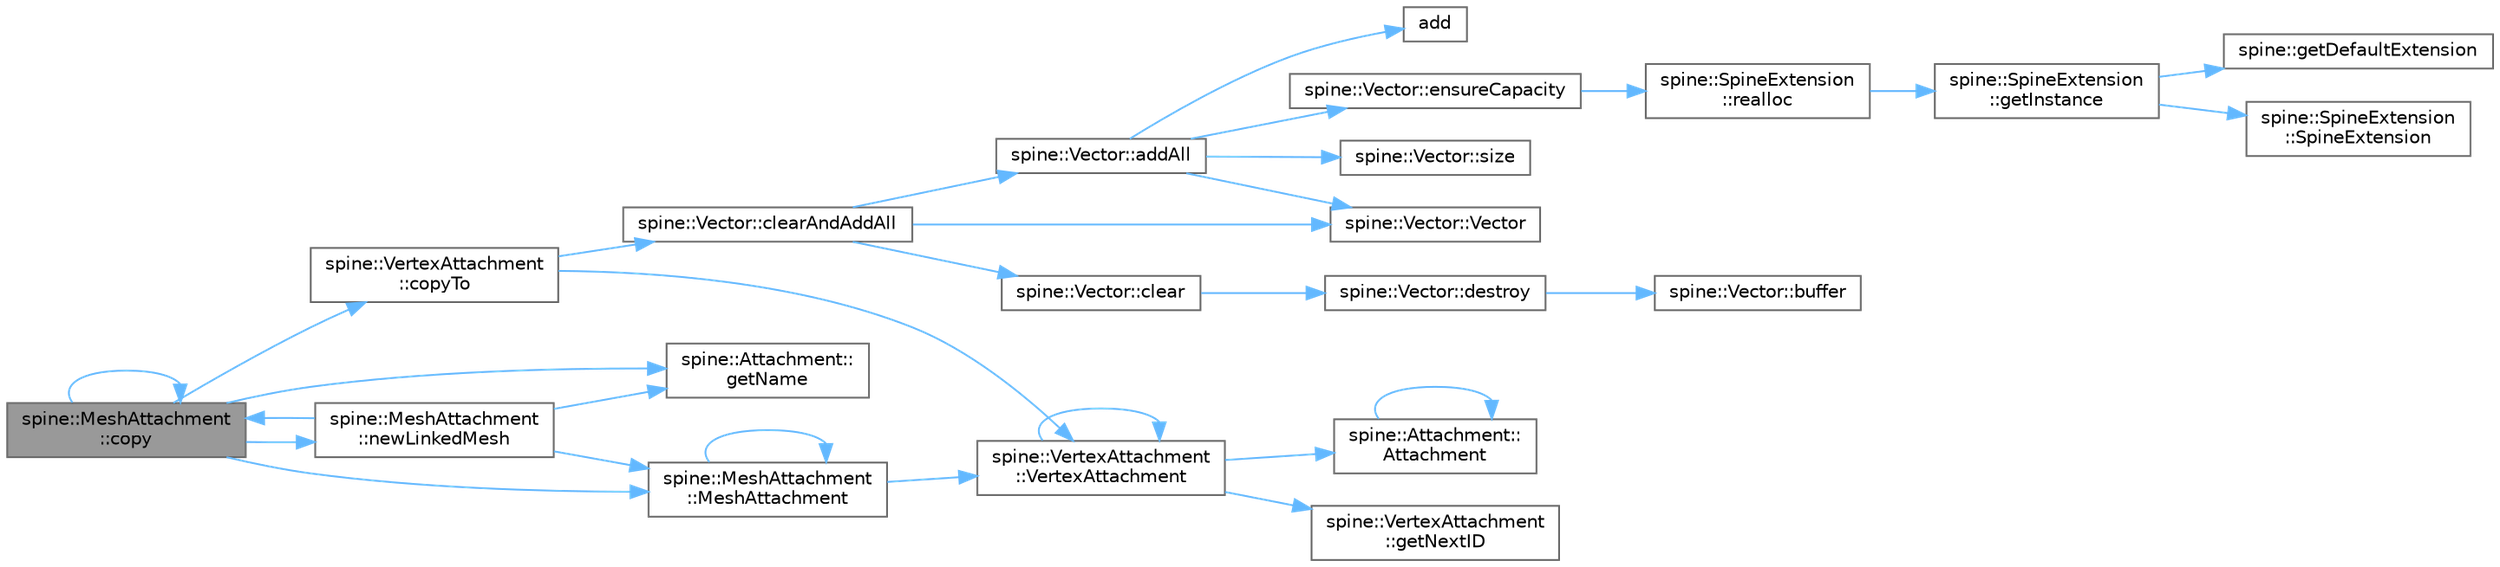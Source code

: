 digraph "spine::MeshAttachment::copy"
{
 // LATEX_PDF_SIZE
  bgcolor="transparent";
  edge [fontname=Helvetica,fontsize=10,labelfontname=Helvetica,labelfontsize=10];
  node [fontname=Helvetica,fontsize=10,shape=box,height=0.2,width=0.4];
  rankdir="LR";
  Node1 [id="Node000001",label="spine::MeshAttachment\l::copy",height=0.2,width=0.4,color="gray40", fillcolor="grey60", style="filled", fontcolor="black",tooltip=" "];
  Node1 -> Node1 [id="edge1_Node000001_Node000001",color="steelblue1",style="solid",tooltip=" "];
  Node1 -> Node2 [id="edge2_Node000001_Node000002",color="steelblue1",style="solid",tooltip=" "];
  Node2 [id="Node000002",label="spine::VertexAttachment\l::copyTo",height=0.2,width=0.4,color="grey40", fillcolor="white", style="filled",URL="$classspine_1_1_vertex_attachment.html#aefd11c1d9ccc1bf8ad375b8bfe827910",tooltip=" "];
  Node2 -> Node3 [id="edge3_Node000002_Node000003",color="steelblue1",style="solid",tooltip=" "];
  Node3 [id="Node000003",label="spine::Vector::clearAndAddAll",height=0.2,width=0.4,color="grey40", fillcolor="white", style="filled",URL="$classspine_1_1_vector.html#a2dc27d439076ff15f968627d16e64820",tooltip=" "];
  Node3 -> Node4 [id="edge4_Node000003_Node000004",color="steelblue1",style="solid",tooltip=" "];
  Node4 [id="Node000004",label="spine::Vector::addAll",height=0.2,width=0.4,color="grey40", fillcolor="white", style="filled",URL="$classspine_1_1_vector.html#a98223a9a5cf5fe585c432700bd65a914",tooltip=" "];
  Node4 -> Node5 [id="edge5_Node000004_Node000005",color="steelblue1",style="solid",tooltip=" "];
  Node5 [id="Node000005",label="add",height=0.2,width=0.4,color="grey40", fillcolor="white", style="filled",URL="$benchmarks_2hetero__traversal_2graph_8hpp.html#a9836634ebb2ae079fb18b97205218838",tooltip=" "];
  Node4 -> Node6 [id="edge6_Node000004_Node000006",color="steelblue1",style="solid",tooltip=" "];
  Node6 [id="Node000006",label="spine::Vector::ensureCapacity",height=0.2,width=0.4,color="grey40", fillcolor="white", style="filled",URL="$classspine_1_1_vector.html#ac9cc83a60e188cfb07e824c4eb742e53",tooltip=" "];
  Node6 -> Node7 [id="edge7_Node000006_Node000007",color="steelblue1",style="solid",tooltip=" "];
  Node7 [id="Node000007",label="spine::SpineExtension\l::realloc",height=0.2,width=0.4,color="grey40", fillcolor="white", style="filled",URL="$classspine_1_1_spine_extension.html#a7193fd3fa608111c02d744b46281cfed",tooltip=" "];
  Node7 -> Node8 [id="edge8_Node000007_Node000008",color="steelblue1",style="solid",tooltip=" "];
  Node8 [id="Node000008",label="spine::SpineExtension\l::getInstance",height=0.2,width=0.4,color="grey40", fillcolor="white", style="filled",URL="$classspine_1_1_spine_extension.html#ab60f2a37a933de36919feea9a33de55b",tooltip=" "];
  Node8 -> Node9 [id="edge9_Node000008_Node000009",color="steelblue1",style="solid",tooltip=" "];
  Node9 [id="Node000009",label="spine::getDefaultExtension",height=0.2,width=0.4,color="grey40", fillcolor="white", style="filled",URL="$namespacespine.html#a24f615f096f30200fe83c7a9cc811f75",tooltip=" "];
  Node8 -> Node10 [id="edge10_Node000008_Node000010",color="steelblue1",style="solid",tooltip=" "];
  Node10 [id="Node000010",label="spine::SpineExtension\l::SpineExtension",height=0.2,width=0.4,color="grey40", fillcolor="white", style="filled",URL="$classspine_1_1_spine_extension.html#ae8793479e170e386fa72946ca48758ab",tooltip=" "];
  Node4 -> Node11 [id="edge11_Node000004_Node000011",color="steelblue1",style="solid",tooltip=" "];
  Node11 [id="Node000011",label="spine::Vector::size",height=0.2,width=0.4,color="grey40", fillcolor="white", style="filled",URL="$classspine_1_1_vector.html#a9a93bc1e4174a3abf92154b3c1017542",tooltip=" "];
  Node4 -> Node12 [id="edge12_Node000004_Node000012",color="steelblue1",style="solid",tooltip=" "];
  Node12 [id="Node000012",label="spine::Vector::Vector",height=0.2,width=0.4,color="grey40", fillcolor="white", style="filled",URL="$classspine_1_1_vector.html#a8e4254d7561cd538ab34174c97dd94e4",tooltip=" "];
  Node3 -> Node13 [id="edge13_Node000003_Node000013",color="steelblue1",style="solid",tooltip=" "];
  Node13 [id="Node000013",label="spine::Vector::clear",height=0.2,width=0.4,color="grey40", fillcolor="white", style="filled",URL="$classspine_1_1_vector.html#a7e0da3564f29ad09f6041612389f7082",tooltip=" "];
  Node13 -> Node14 [id="edge14_Node000013_Node000014",color="steelblue1",style="solid",tooltip=" "];
  Node14 [id="Node000014",label="spine::Vector::destroy",height=0.2,width=0.4,color="grey40", fillcolor="white", style="filled",URL="$classspine_1_1_vector.html#aeda35bcc9bbf107e3120818a0047cca9",tooltip=" "];
  Node14 -> Node15 [id="edge15_Node000014_Node000015",color="steelblue1",style="solid",tooltip=" "];
  Node15 [id="Node000015",label="spine::Vector::buffer",height=0.2,width=0.4,color="grey40", fillcolor="white", style="filled",URL="$classspine_1_1_vector.html#a51e5c426b03098af297e10efdaf52e22",tooltip=" "];
  Node3 -> Node12 [id="edge16_Node000003_Node000012",color="steelblue1",style="solid",tooltip=" "];
  Node2 -> Node16 [id="edge17_Node000002_Node000016",color="steelblue1",style="solid",tooltip=" "];
  Node16 [id="Node000016",label="spine::VertexAttachment\l::VertexAttachment",height=0.2,width=0.4,color="grey40", fillcolor="white", style="filled",URL="$classspine_1_1_vertex_attachment.html#ad7191c1135355f9342287c0f0bb7e5fe",tooltip=" "];
  Node16 -> Node17 [id="edge18_Node000016_Node000017",color="steelblue1",style="solid",tooltip=" "];
  Node17 [id="Node000017",label="spine::Attachment::\lAttachment",height=0.2,width=0.4,color="grey40", fillcolor="white", style="filled",URL="$classspine_1_1_attachment.html#a283cadcbe85f5127af4213e91184f88e",tooltip=" "];
  Node17 -> Node17 [id="edge19_Node000017_Node000017",color="steelblue1",style="solid",tooltip=" "];
  Node16 -> Node18 [id="edge20_Node000016_Node000018",color="steelblue1",style="solid",tooltip=" "];
  Node18 [id="Node000018",label="spine::VertexAttachment\l::getNextID",height=0.2,width=0.4,color="grey40", fillcolor="white", style="filled",URL="$classspine_1_1_vertex_attachment.html#a98d0d2635d9ed3e726b5b1264515789c",tooltip=" "];
  Node16 -> Node16 [id="edge21_Node000016_Node000016",color="steelblue1",style="solid",tooltip=" "];
  Node1 -> Node19 [id="edge22_Node000001_Node000019",color="steelblue1",style="solid",tooltip=" "];
  Node19 [id="Node000019",label="spine::Attachment::\lgetName",height=0.2,width=0.4,color="grey40", fillcolor="white", style="filled",URL="$classspine_1_1_attachment.html#a7550574d3699b6b843727b38a80d24c2",tooltip=" "];
  Node1 -> Node20 [id="edge23_Node000001_Node000020",color="steelblue1",style="solid",tooltip=" "];
  Node20 [id="Node000020",label="spine::MeshAttachment\l::MeshAttachment",height=0.2,width=0.4,color="grey40", fillcolor="white", style="filled",URL="$classspine_1_1_mesh_attachment.html#acc488962d23daf9341aa2cc0d3c1ceff",tooltip=" "];
  Node20 -> Node20 [id="edge24_Node000020_Node000020",color="steelblue1",style="solid",tooltip=" "];
  Node20 -> Node16 [id="edge25_Node000020_Node000016",color="steelblue1",style="solid",tooltip=" "];
  Node1 -> Node21 [id="edge26_Node000001_Node000021",color="steelblue1",style="solid",tooltip=" "];
  Node21 [id="Node000021",label="spine::MeshAttachment\l::newLinkedMesh",height=0.2,width=0.4,color="grey40", fillcolor="white", style="filled",URL="$classspine_1_1_mesh_attachment.html#ac11f78c96fff0196967d775f1c1dedc0",tooltip=" "];
  Node21 -> Node1 [id="edge27_Node000021_Node000001",color="steelblue1",style="solid",tooltip=" "];
  Node21 -> Node19 [id="edge28_Node000021_Node000019",color="steelblue1",style="solid",tooltip=" "];
  Node21 -> Node20 [id="edge29_Node000021_Node000020",color="steelblue1",style="solid",tooltip=" "];
}

